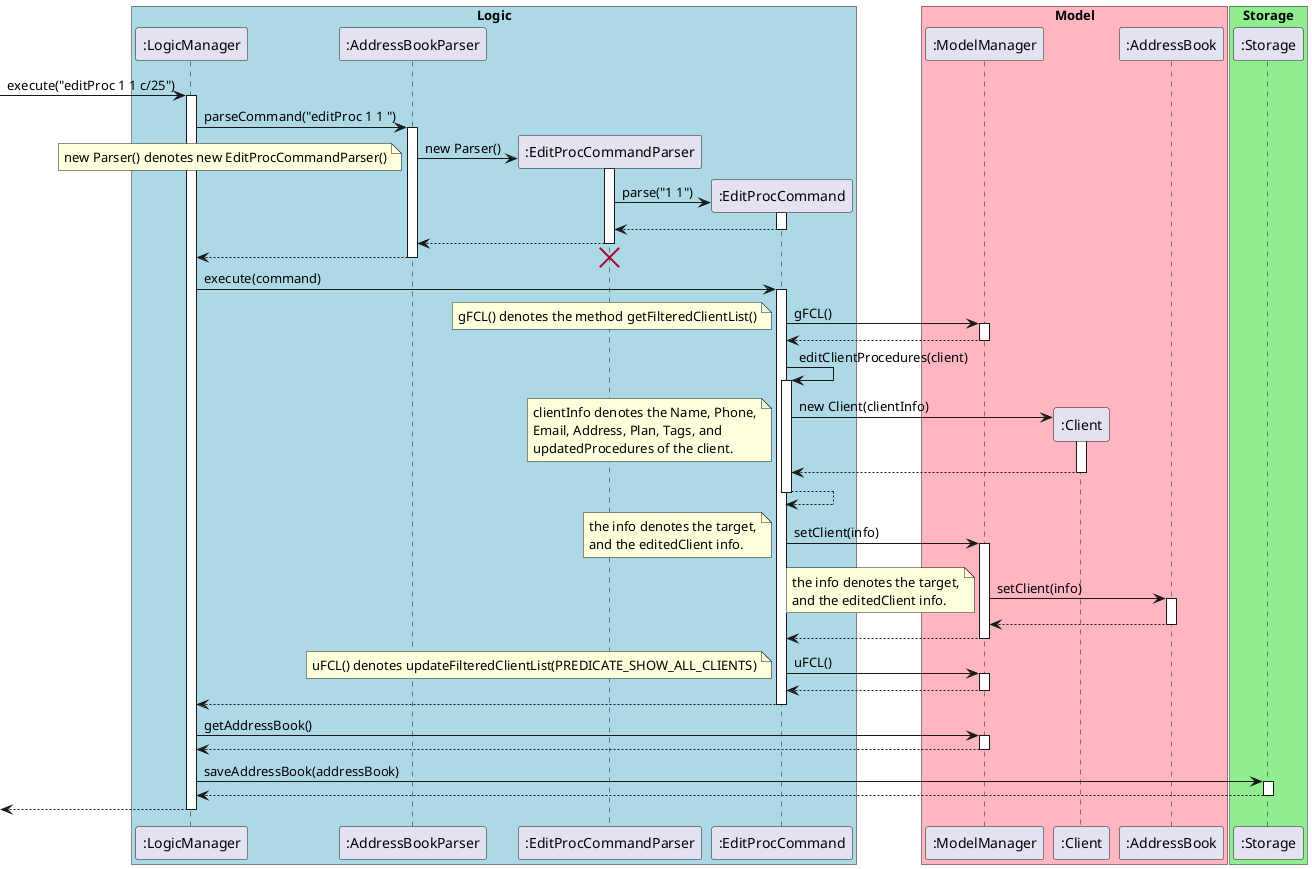 -> ":UiManager" : start()
activate ":UiManager"
":UiManager" -> ":MainWindow" : fillInnerParts()
activate ":MainWindow"
":MainWindow" -> ":MainWindow" : executeCommand("deleteProc 1 1")
activate ":MainWindow"
":MainWindow"
@startuml

box "Logic" #LightBlue
-> ":LogicManager" : execute("editProc 1 1 c/25")
activate ":LogicManager"
":LogicManager" -> ":AddressBookParser" : parseCommand("editProc 1 1 ")
activate ":AddressBookParser"

create ":EditProcCommandParser"
":AddressBookParser" -> ":EditProcCommandParser" : new Parser()
activate ":EditProcCommandParser"
note left
    new Parser() denotes new EditProcCommandParser()
end note
deactivate ":EditProcCommandParser"

create ":EditProcCommand"
":EditProcCommandParser" -> ":EditProcCommand" : parse("1 1")
activate ":EditProcCommand"

":EditProcCommand" --> ":EditProcCommandParser"
deactivate ":EditProcCommand"
":EditProcCommandParser" --> ":AddressBookParser"
deactivate ":EditProcCommandParser"
":AddressBookParser" --> ":LogicManager"
destroy ":EditProcCommandParser"
deactivate ":AddressBookParser"
endbox

box "Model" #LightPink
":LogicManager" -> ":EditProcCommand" : execute(command)
activate ":EditProcCommand"
":EditProcCommand" -> ":ModelManager" : gFCL()
activate ":ModelManager"
note left
    gFCL() denotes the method getFilteredClientList()
end note
":ModelManager" --> ":EditProcCommand"
deactivate ":ModelManager"
":EditProcCommand" -> ":EditProcCommand" : editClientProcedures(client)

activate ":EditProcCommand"
create ":Client"
":EditProcCommand" -> ":Client" : new Client(clientInfo)
activate ":Client"
note left
    clientInfo denotes the Name, Phone,
    Email, Address, Plan, Tags, and
    updatedProcedures of the client.
end note
":Client" --> ":EditProcCommand"
deactivate ":Client"
":EditProcCommand" --> ":EditProcCommand"
deactivate ":EditProcCommand"

":EditProcCommand" -> ":ModelManager" : setClient(info)
note left
    the info denotes the target,
    and the editedClient info.
end note
activate ":ModelManager"
":ModelManager" -> ":AddressBook" : setClient(info)
note left
    the info denotes the target,
    and the editedClient info.
end note
activate ":AddressBook"
":AddressBook" --> ":ModelManager"
deactivate ":AddressBook"
":ModelManager" --> ":EditProcCommand"
deactivate ":ModelManager"
endbox

box "Storage" #LightGreen
":EditProcCommand" -> ":ModelManager" : uFCL()
activate ":ModelManager"
note left
    uFCL() denotes updateFilteredClientList(PREDICATE_SHOW_ALL_CLIENTS)
end note
":ModelManager" --> ":EditProcCommand"
deactivate ":ModelManager"
":EditProcCommand" --> ":LogicManager"
deactivate ":EditProcCommand"

":LogicManager" -> ":ModelManager" : getAddressBook()
activate ":ModelManager"
":ModelManager" --> ":LogicManager"
deactivate ":ModelManager"

":LogicManager" -> ":Storage" : saveAddressBook(addressBook)
activate ":Storage"
":Storage" --> ":LogicManager"
deactivate ":Storage"

<-- ":LogicManager"
deactivate ":LogicManager"
endbox
@enduml
